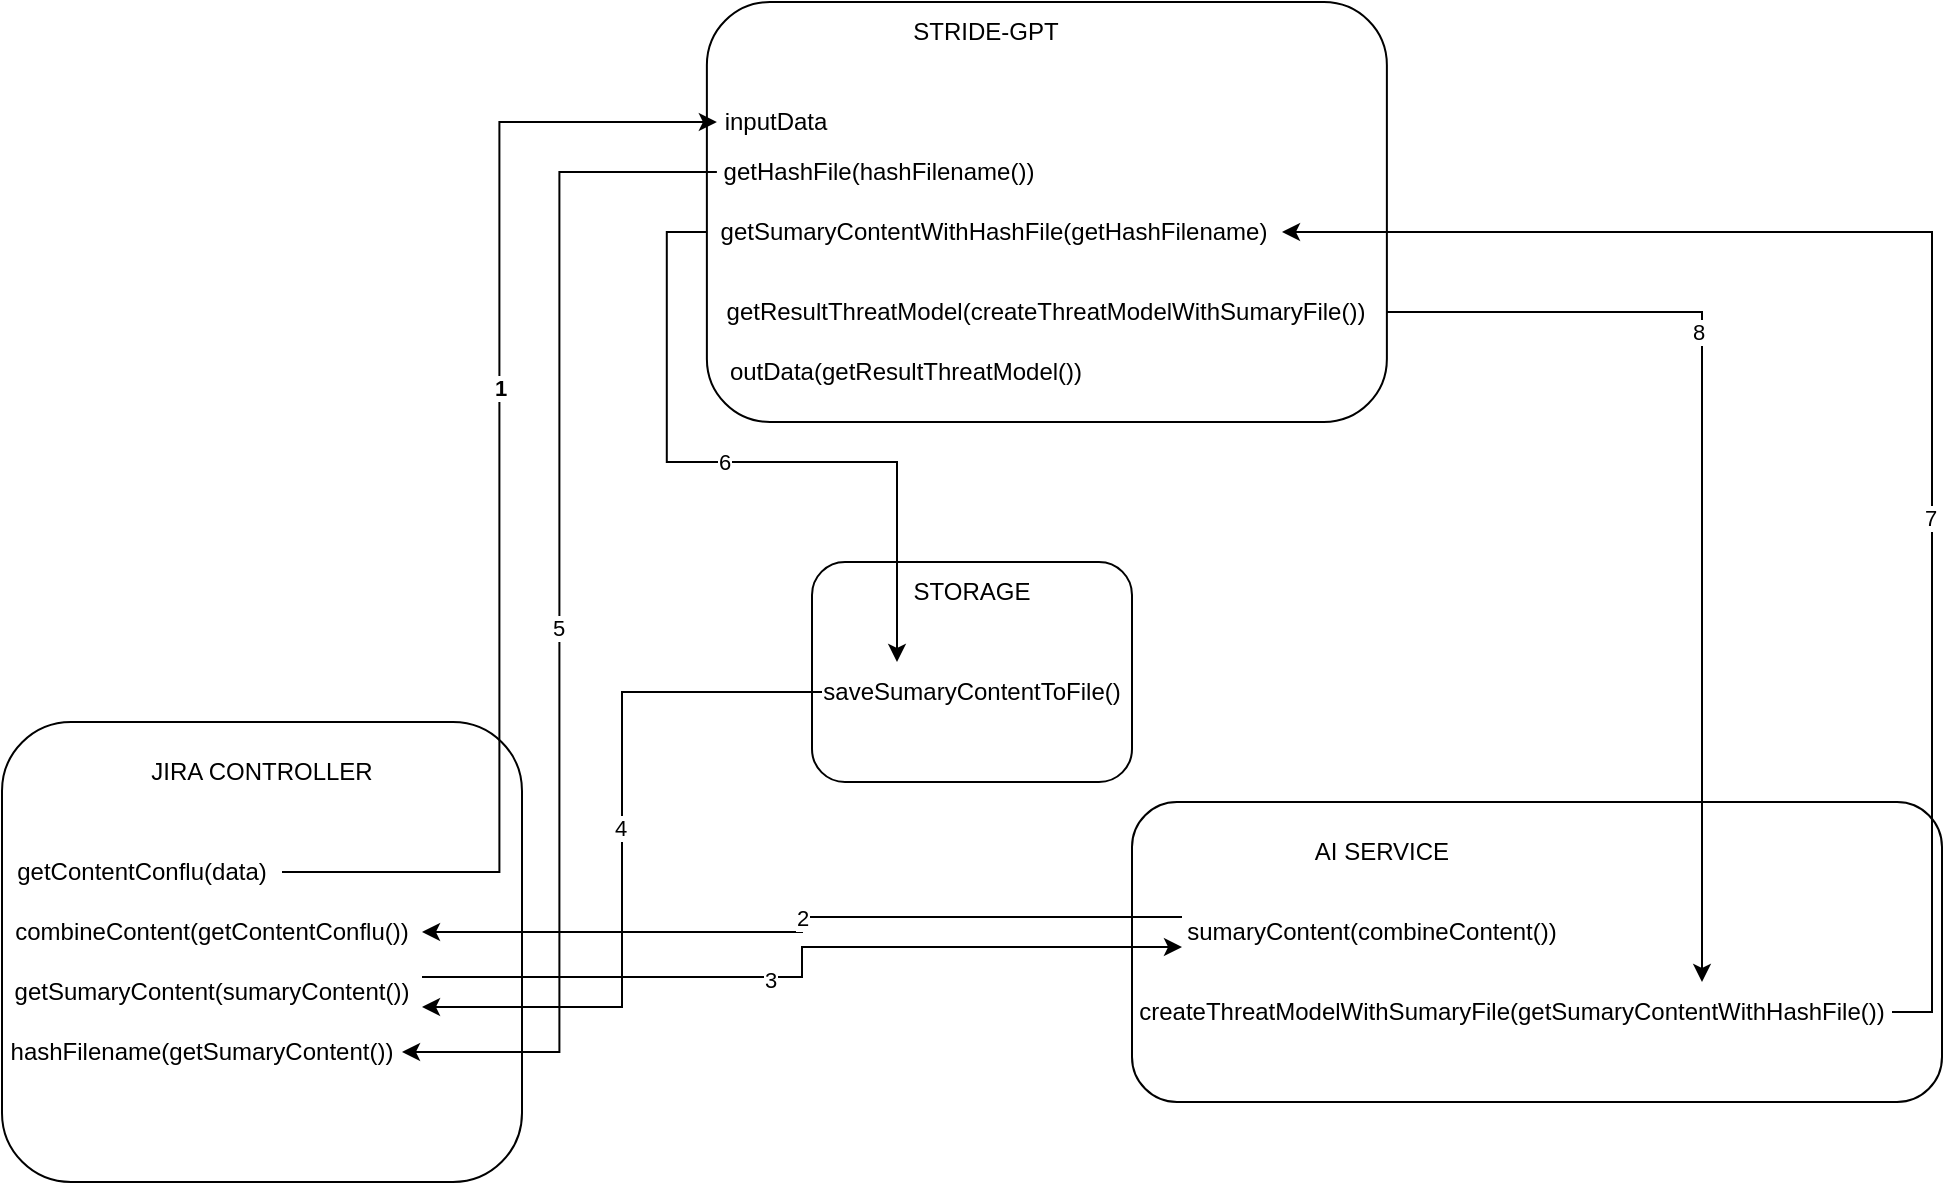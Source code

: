 <mxfile version="24.8.3">
  <diagram name="Page-1" id="RT4GRkkFQH6xOLgiwApK">
    <mxGraphModel dx="1122" dy="624" grid="1" gridSize="10" guides="1" tooltips="1" connect="1" arrows="1" fold="1" page="1" pageScale="1" pageWidth="850" pageHeight="1100" math="0" shadow="0">
      <root>
        <mxCell id="0" />
        <mxCell id="1" parent="0" />
        <mxCell id="L6vFcA4xw2nvtrMXPZ_j-1" value="" style="rounded=1;whiteSpace=wrap;html=1;" vertex="1" parent="1">
          <mxGeometry x="362.44" y="150" width="340" height="210" as="geometry" />
        </mxCell>
        <mxCell id="L6vFcA4xw2nvtrMXPZ_j-2" value="" style="rounded=1;whiteSpace=wrap;html=1;" vertex="1" parent="1">
          <mxGeometry x="575" y="550" width="405" height="150" as="geometry" />
        </mxCell>
        <mxCell id="L6vFcA4xw2nvtrMXPZ_j-3" value="" style="rounded=1;whiteSpace=wrap;html=1;" vertex="1" parent="1">
          <mxGeometry x="10" y="510" width="260" height="230" as="geometry" />
        </mxCell>
        <mxCell id="L6vFcA4xw2nvtrMXPZ_j-4" value="" style="rounded=1;whiteSpace=wrap;html=1;" vertex="1" parent="1">
          <mxGeometry x="415" y="430" width="160" height="110" as="geometry" />
        </mxCell>
        <mxCell id="L6vFcA4xw2nvtrMXPZ_j-7" value="JIRA CONTROLLER" style="text;html=1;align=center;verticalAlign=middle;whiteSpace=wrap;rounded=0;" vertex="1" parent="1">
          <mxGeometry x="75" y="520" width="130" height="30" as="geometry" />
        </mxCell>
        <mxCell id="L6vFcA4xw2nvtrMXPZ_j-13" style="edgeStyle=orthogonalEdgeStyle;rounded=0;orthogonalLoop=1;jettySize=auto;html=1;entryX=0;entryY=0.5;entryDx=0;entryDy=0;" edge="1" parent="1" source="L6vFcA4xw2nvtrMXPZ_j-8" target="L6vFcA4xw2nvtrMXPZ_j-11">
          <mxGeometry relative="1" as="geometry" />
        </mxCell>
        <mxCell id="L6vFcA4xw2nvtrMXPZ_j-35" value="&lt;b&gt;1&lt;/b&gt;" style="edgeLabel;html=1;align=center;verticalAlign=middle;resizable=0;points=[];" vertex="1" connectable="0" parent="L6vFcA4xw2nvtrMXPZ_j-13">
          <mxGeometry x="0.184" relative="1" as="geometry">
            <mxPoint as="offset" />
          </mxGeometry>
        </mxCell>
        <mxCell id="L6vFcA4xw2nvtrMXPZ_j-8" value="getContentConflu(data)" style="text;html=1;align=center;verticalAlign=middle;whiteSpace=wrap;rounded=0;" vertex="1" parent="1">
          <mxGeometry x="10" y="570" width="140" height="30" as="geometry" />
        </mxCell>
        <mxCell id="L6vFcA4xw2nvtrMXPZ_j-9" value="combineContent(getContentConflu())" style="text;html=1;align=center;verticalAlign=middle;whiteSpace=wrap;rounded=0;" vertex="1" parent="1">
          <mxGeometry x="10" y="600" width="210" height="30" as="geometry" />
        </mxCell>
        <mxCell id="L6vFcA4xw2nvtrMXPZ_j-10" value="STRIDE-GPT" style="text;html=1;align=center;verticalAlign=middle;whiteSpace=wrap;rounded=0;" vertex="1" parent="1">
          <mxGeometry x="452.44" y="150" width="100" height="30" as="geometry" />
        </mxCell>
        <mxCell id="L6vFcA4xw2nvtrMXPZ_j-11" value="inputData" style="text;html=1;align=center;verticalAlign=middle;whiteSpace=wrap;rounded=0;" vertex="1" parent="1">
          <mxGeometry x="367.44" y="195" width="60" height="30" as="geometry" />
        </mxCell>
        <mxCell id="L6vFcA4xw2nvtrMXPZ_j-15" value="AI SERVICE" style="text;html=1;align=center;verticalAlign=middle;whiteSpace=wrap;rounded=0;" vertex="1" parent="1">
          <mxGeometry x="660" y="560" width="80" height="30" as="geometry" />
        </mxCell>
        <mxCell id="L6vFcA4xw2nvtrMXPZ_j-17" style="edgeStyle=orthogonalEdgeStyle;rounded=0;orthogonalLoop=1;jettySize=auto;html=1;entryX=1;entryY=0.5;entryDx=0;entryDy=0;exitX=0;exitY=0.25;exitDx=0;exitDy=0;" edge="1" parent="1" source="L6vFcA4xw2nvtrMXPZ_j-16" target="L6vFcA4xw2nvtrMXPZ_j-9">
          <mxGeometry relative="1" as="geometry">
            <mxPoint x="530" y="600" as="sourcePoint" />
          </mxGeometry>
        </mxCell>
        <mxCell id="L6vFcA4xw2nvtrMXPZ_j-37" value="2" style="edgeLabel;html=1;align=center;verticalAlign=middle;resizable=0;points=[];" vertex="1" connectable="0" parent="L6vFcA4xw2nvtrMXPZ_j-17">
          <mxGeometry x="-0.017" relative="1" as="geometry">
            <mxPoint as="offset" />
          </mxGeometry>
        </mxCell>
        <mxCell id="L6vFcA4xw2nvtrMXPZ_j-16" value="sumaryContent(combineContent())" style="text;html=1;align=center;verticalAlign=middle;whiteSpace=wrap;rounded=0;" vertex="1" parent="1">
          <mxGeometry x="600" y="600" width="190" height="30" as="geometry" />
        </mxCell>
        <mxCell id="L6vFcA4xw2nvtrMXPZ_j-20" style="edgeStyle=orthogonalEdgeStyle;rounded=0;orthogonalLoop=1;jettySize=auto;html=1;exitX=1;exitY=0.25;exitDx=0;exitDy=0;entryX=0;entryY=0.75;entryDx=0;entryDy=0;" edge="1" parent="1" source="L6vFcA4xw2nvtrMXPZ_j-18" target="L6vFcA4xw2nvtrMXPZ_j-16">
          <mxGeometry relative="1" as="geometry">
            <mxPoint x="540" y="650" as="targetPoint" />
          </mxGeometry>
        </mxCell>
        <mxCell id="L6vFcA4xw2nvtrMXPZ_j-38" value="3" style="edgeLabel;html=1;align=center;verticalAlign=middle;resizable=0;points=[];" vertex="1" connectable="0" parent="L6vFcA4xw2nvtrMXPZ_j-20">
          <mxGeometry x="-0.114" y="-1" relative="1" as="geometry">
            <mxPoint x="-1" as="offset" />
          </mxGeometry>
        </mxCell>
        <mxCell id="L6vFcA4xw2nvtrMXPZ_j-18" value="getSumaryContent(sumaryContent())" style="text;html=1;align=center;verticalAlign=middle;whiteSpace=wrap;rounded=0;" vertex="1" parent="1">
          <mxGeometry x="10" y="630" width="210" height="30" as="geometry" />
        </mxCell>
        <mxCell id="L6vFcA4xw2nvtrMXPZ_j-21" value="STORAGE" style="text;html=1;align=center;verticalAlign=middle;whiteSpace=wrap;rounded=0;" vertex="1" parent="1">
          <mxGeometry x="465" y="430" width="60" height="30" as="geometry" />
        </mxCell>
        <mxCell id="L6vFcA4xw2nvtrMXPZ_j-23" style="edgeStyle=orthogonalEdgeStyle;rounded=0;orthogonalLoop=1;jettySize=auto;html=1;entryX=1;entryY=0.75;entryDx=0;entryDy=0;" edge="1" parent="1" source="L6vFcA4xw2nvtrMXPZ_j-22" target="L6vFcA4xw2nvtrMXPZ_j-18">
          <mxGeometry relative="1" as="geometry" />
        </mxCell>
        <mxCell id="L6vFcA4xw2nvtrMXPZ_j-39" value="4" style="edgeLabel;html=1;align=center;verticalAlign=middle;resizable=0;points=[];" vertex="1" connectable="0" parent="L6vFcA4xw2nvtrMXPZ_j-23">
          <mxGeometry x="-0.064" y="-1" relative="1" as="geometry">
            <mxPoint as="offset" />
          </mxGeometry>
        </mxCell>
        <mxCell id="L6vFcA4xw2nvtrMXPZ_j-22" value="saveSumaryContentToFile()" style="text;html=1;align=center;verticalAlign=middle;whiteSpace=wrap;rounded=0;" vertex="1" parent="1">
          <mxGeometry x="420" y="480" width="150" height="30" as="geometry" />
        </mxCell>
        <mxCell id="L6vFcA4xw2nvtrMXPZ_j-24" value="hashFilename(getSumaryContent())" style="text;html=1;align=center;verticalAlign=middle;whiteSpace=wrap;rounded=0;" vertex="1" parent="1">
          <mxGeometry x="10" y="660" width="200" height="30" as="geometry" />
        </mxCell>
        <mxCell id="L6vFcA4xw2nvtrMXPZ_j-26" style="edgeStyle=orthogonalEdgeStyle;rounded=0;orthogonalLoop=1;jettySize=auto;html=1;entryX=1;entryY=0.5;entryDx=0;entryDy=0;" edge="1" parent="1" source="L6vFcA4xw2nvtrMXPZ_j-25" target="L6vFcA4xw2nvtrMXPZ_j-24">
          <mxGeometry relative="1" as="geometry" />
        </mxCell>
        <mxCell id="L6vFcA4xw2nvtrMXPZ_j-40" value="5" style="edgeLabel;html=1;align=center;verticalAlign=middle;resizable=0;points=[];" vertex="1" connectable="0" parent="L6vFcA4xw2nvtrMXPZ_j-26">
          <mxGeometry x="0.025" y="-1" relative="1" as="geometry">
            <mxPoint as="offset" />
          </mxGeometry>
        </mxCell>
        <mxCell id="L6vFcA4xw2nvtrMXPZ_j-25" value="getHashFile(hashFilename())" style="text;html=1;align=center;verticalAlign=middle;whiteSpace=wrap;rounded=0;" vertex="1" parent="1">
          <mxGeometry x="367.44" y="220" width="162.56" height="30" as="geometry" />
        </mxCell>
        <mxCell id="L6vFcA4xw2nvtrMXPZ_j-28" style="edgeStyle=orthogonalEdgeStyle;rounded=0;orthogonalLoop=1;jettySize=auto;html=1;entryX=0.25;entryY=0;entryDx=0;entryDy=0;exitX=0;exitY=0.5;exitDx=0;exitDy=0;" edge="1" parent="1" source="L6vFcA4xw2nvtrMXPZ_j-27" target="L6vFcA4xw2nvtrMXPZ_j-22">
          <mxGeometry relative="1" as="geometry" />
        </mxCell>
        <mxCell id="L6vFcA4xw2nvtrMXPZ_j-41" value="6" style="edgeLabel;html=1;align=center;verticalAlign=middle;resizable=0;points=[];" vertex="1" connectable="0" parent="L6vFcA4xw2nvtrMXPZ_j-28">
          <mxGeometry x="-0.068" relative="1" as="geometry">
            <mxPoint as="offset" />
          </mxGeometry>
        </mxCell>
        <mxCell id="L6vFcA4xw2nvtrMXPZ_j-27" value="getSumaryContentWithHashFile(getHashFilename)" style="text;html=1;align=center;verticalAlign=middle;whiteSpace=wrap;rounded=0;" vertex="1" parent="1">
          <mxGeometry x="362.44" y="250" width="287.56" height="30" as="geometry" />
        </mxCell>
        <mxCell id="L6vFcA4xw2nvtrMXPZ_j-31" style="edgeStyle=orthogonalEdgeStyle;rounded=0;orthogonalLoop=1;jettySize=auto;html=1;entryX=1;entryY=0.5;entryDx=0;entryDy=0;exitX=1;exitY=0.5;exitDx=0;exitDy=0;" edge="1" parent="1" source="L6vFcA4xw2nvtrMXPZ_j-29" target="L6vFcA4xw2nvtrMXPZ_j-27">
          <mxGeometry relative="1" as="geometry" />
        </mxCell>
        <mxCell id="L6vFcA4xw2nvtrMXPZ_j-42" value="7" style="edgeLabel;html=1;align=center;verticalAlign=middle;resizable=0;points=[];" vertex="1" connectable="0" parent="L6vFcA4xw2nvtrMXPZ_j-31">
          <mxGeometry x="-0.274" y="1" relative="1" as="geometry">
            <mxPoint as="offset" />
          </mxGeometry>
        </mxCell>
        <mxCell id="L6vFcA4xw2nvtrMXPZ_j-29" value="createThreatModelWithSumaryFile(getSumaryContentWithHashFile())" style="text;html=1;align=center;verticalAlign=middle;whiteSpace=wrap;rounded=0;" vertex="1" parent="1">
          <mxGeometry x="575" y="640" width="380" height="30" as="geometry" />
        </mxCell>
        <mxCell id="L6vFcA4xw2nvtrMXPZ_j-33" style="edgeStyle=orthogonalEdgeStyle;rounded=0;orthogonalLoop=1;jettySize=auto;html=1;entryX=0.75;entryY=0;entryDx=0;entryDy=0;exitX=1;exitY=0.5;exitDx=0;exitDy=0;" edge="1" parent="1" source="L6vFcA4xw2nvtrMXPZ_j-32" target="L6vFcA4xw2nvtrMXPZ_j-29">
          <mxGeometry relative="1" as="geometry" />
        </mxCell>
        <mxCell id="L6vFcA4xw2nvtrMXPZ_j-43" value="8" style="edgeLabel;html=1;align=center;verticalAlign=middle;resizable=0;points=[];" vertex="1" connectable="0" parent="L6vFcA4xw2nvtrMXPZ_j-33">
          <mxGeometry x="-0.322" y="-2" relative="1" as="geometry">
            <mxPoint as="offset" />
          </mxGeometry>
        </mxCell>
        <mxCell id="L6vFcA4xw2nvtrMXPZ_j-32" value="getResultThreatModel(createThreatModelWithSumaryFile())" style="text;html=1;align=center;verticalAlign=middle;whiteSpace=wrap;rounded=0;" vertex="1" parent="1">
          <mxGeometry x="362.44" y="290" width="340" height="30" as="geometry" />
        </mxCell>
        <mxCell id="L6vFcA4xw2nvtrMXPZ_j-34" value="outData(getResultThreatModel())" style="text;html=1;align=center;verticalAlign=middle;whiteSpace=wrap;rounded=0;" vertex="1" parent="1">
          <mxGeometry x="367.44" y="320" width="190" height="30" as="geometry" />
        </mxCell>
      </root>
    </mxGraphModel>
  </diagram>
</mxfile>
